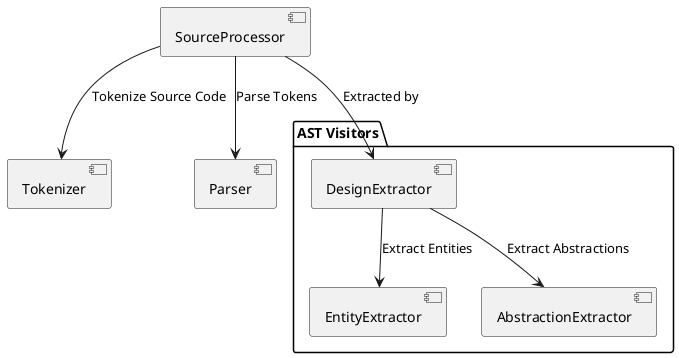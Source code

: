 @startuml
!define RECTANGLE component

RECTANGLE SourceProcessor {
}

RECTANGLE Tokenizer {
}

RECTANGLE Parser {
}


package "AST Visitors" {
  [DesignExtractor]
  [EntityExtractor]
  [AbstractionExtractor]
}

SourceProcessor --> Tokenizer : Tokenize Source Code
SourceProcessor --> Parser : Parse Tokens
SourceProcessor --> DesignExtractor : Extracted by
DesignExtractor --> EntityExtractor : Extract Entities
DesignExtractor --> AbstractionExtractor : Extract Abstractions
@enduml
